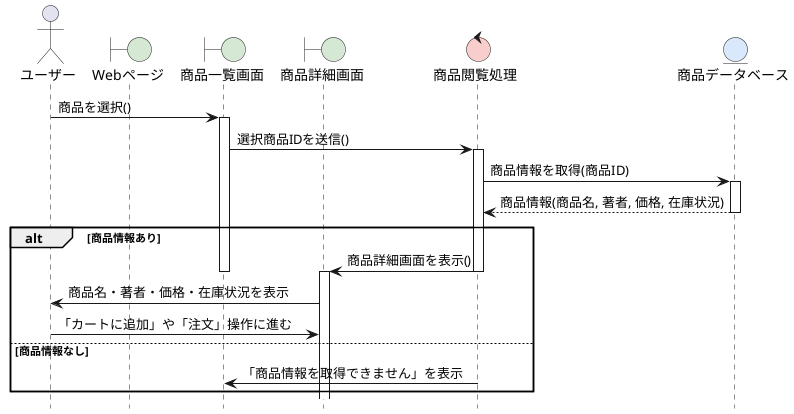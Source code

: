 @startuml Web訪問者システム-商品の閲覧シーケンス図
hide footbox
skinparam boundaryBackgroundColor #D5E8D4
skinparam controlBackgroundColor  #F8CECC
skinparam entityBackgroundColor   #DAE8FC

actor ユーザー as A
boundary Webページ as B1
boundary 商品一覧画面 as B2
boundary 商品詳細画面 as B3
control 商品閲覧処理 as C1
entity 商品データベース as E

' 基本フロー
A -> B2: 商品を選択()
activate B2
B2 -> C1: 選択商品IDを送信()
activate C1
C1 -> E: 商品情報を取得(商品ID)
activate E
E --> C1: 商品情報(商品名, 著者, 価格, 在庫状況)
deactivate E

alt 商品情報あり
  C1 -> B3: 商品詳細画面を表示()
  deactivate C1
  deactivate B2
  activate B3
  B3 -> A: 商品名・著者・価格・在庫状況を表示
  A -> B3: 「カートに追加」や「注文」操作に進む
else 商品情報なし
  C1 -> B2: 「商品情報を取得できません」を表示
  deactivate C1
end

@enduml
